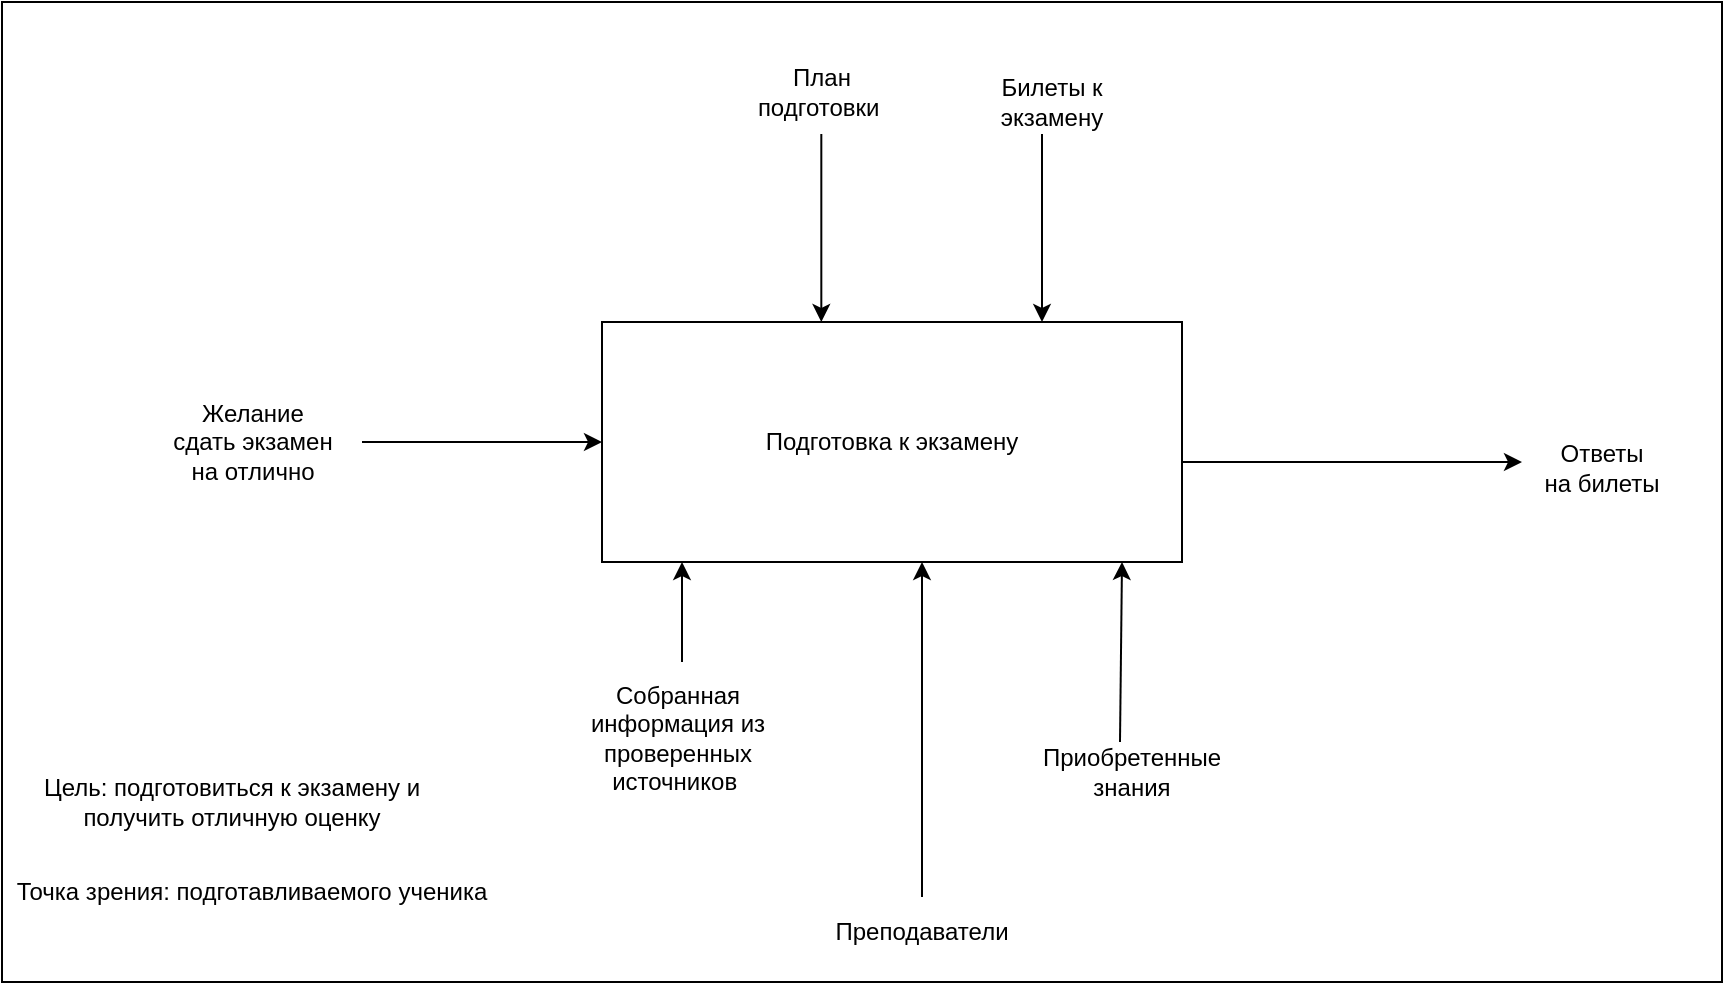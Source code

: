 <mxfile version="20.6.0" type="device"><diagram id="ZZQF8L3Xi1nZzxDUMT8j" name="Страница 1"><mxGraphModel dx="1091" dy="618" grid="1" gridSize="10" guides="1" tooltips="1" connect="1" arrows="1" fold="1" page="1" pageScale="1" pageWidth="827" pageHeight="1169" math="0" shadow="0"><root><mxCell id="0"/><mxCell id="1" parent="0"/><mxCell id="epqevfn_0Kt0ryvxr9YU-29" value="" style="shape=table;startSize=90;container=1;collapsible=0;childLayout=tableLayout;fontStyle=1;align=center;swimlaneLine=0;" parent="1" vertex="1"><mxGeometry x="40" y="170" width="860" height="490" as="geometry"/></mxCell><mxCell id="epqevfn_0Kt0ryvxr9YU-30" value="" style="shape=tableRow;horizontal=0;startSize=0;swimlaneHead=0;swimlaneBody=0;top=0;left=0;bottom=0;right=0;collapsible=0;dropTarget=0;fillColor=none;points=[[0,0.5],[1,0.5]];portConstraint=eastwest;opacity=0;" parent="epqevfn_0Kt0ryvxr9YU-29" vertex="1"><mxGeometry y="90" width="860" height="400" as="geometry"/></mxCell><mxCell id="epqevfn_0Kt0ryvxr9YU-31" value="" style="shape=partialRectangle;html=1;whiteSpace=wrap;connectable=0;fillColor=none;top=0;left=0;bottom=0;right=0;overflow=hidden;opacity=0;" parent="epqevfn_0Kt0ryvxr9YU-30" vertex="1"><mxGeometry width="860" height="400" as="geometry"><mxRectangle width="860" height="400" as="alternateBounds"/></mxGeometry></mxCell><mxCell id="epqevfn_0Kt0ryvxr9YU-1" value="Подготовка к экзамену" style="rounded=0;whiteSpace=wrap;html=1;" parent="1" vertex="1"><mxGeometry x="340" y="330" width="290" height="120" as="geometry"/></mxCell><mxCell id="epqevfn_0Kt0ryvxr9YU-2" value="" style="endArrow=classic;html=1;rounded=0;" parent="1" target="epqevfn_0Kt0ryvxr9YU-1" edge="1"><mxGeometry width="50" height="50" relative="1" as="geometry"><mxPoint x="220" y="390" as="sourcePoint"/><mxPoint x="440" y="410" as="targetPoint"/></mxGeometry></mxCell><mxCell id="epqevfn_0Kt0ryvxr9YU-6" value="Желание сдать экзамен на отлично" style="text;html=1;strokeColor=none;fillColor=none;align=center;verticalAlign=middle;whiteSpace=wrap;rounded=0;" parent="1" vertex="1"><mxGeometry x="122.5" y="362.5" width="85" height="55" as="geometry"/></mxCell><mxCell id="epqevfn_0Kt0ryvxr9YU-7" value="Ответы на билеты" style="text;html=1;strokeColor=none;fillColor=none;align=center;verticalAlign=middle;whiteSpace=wrap;rounded=0;" parent="1" vertex="1"><mxGeometry x="810" y="387.5" width="60" height="30" as="geometry"/></mxCell><mxCell id="epqevfn_0Kt0ryvxr9YU-10" value="Приобретенные знания" style="text;html=1;strokeColor=none;fillColor=none;align=center;verticalAlign=middle;whiteSpace=wrap;rounded=0;" parent="1" vertex="1"><mxGeometry x="560" y="540" width="90" height="30" as="geometry"/></mxCell><mxCell id="epqevfn_0Kt0ryvxr9YU-11" value="Цель: подготовиться к экзамену и получить отличную оценку" style="text;html=1;strokeColor=none;fillColor=none;align=center;verticalAlign=middle;whiteSpace=wrap;rounded=0;" parent="1" vertex="1"><mxGeometry x="40" y="555" width="230" height="30" as="geometry"/></mxCell><mxCell id="epqevfn_0Kt0ryvxr9YU-13" value="Точка зрения: подготавливаемого ученика" style="text;html=1;strokeColor=none;fillColor=none;align=center;verticalAlign=middle;whiteSpace=wrap;rounded=0;" parent="1" vertex="1"><mxGeometry x="40" y="600" width="250" height="30" as="geometry"/></mxCell><mxCell id="TSklT5rXLz5cXYuAyJvy-4" value="" style="endArrow=classic;html=1;rounded=0;" parent="1" edge="1"><mxGeometry width="50" height="50" relative="1" as="geometry"><mxPoint x="630" y="400" as="sourcePoint"/><mxPoint x="800" y="400" as="targetPoint"/></mxGeometry></mxCell><mxCell id="TSklT5rXLz5cXYuAyJvy-5" value="" style="endArrow=classic;html=1;rounded=0;exitX=0;exitY=0.25;exitDx=0;exitDy=0;" parent="1" edge="1"><mxGeometry width="50" height="50" relative="1" as="geometry"><mxPoint x="500" y="617.5" as="sourcePoint"/><mxPoint x="500" y="450" as="targetPoint"/></mxGeometry></mxCell><mxCell id="TSklT5rXLz5cXYuAyJvy-6" value="" style="endArrow=classic;html=1;rounded=0;" parent="1" edge="1"><mxGeometry width="50" height="50" relative="1" as="geometry"><mxPoint x="599" y="540" as="sourcePoint"/><mxPoint x="600" y="450" as="targetPoint"/></mxGeometry></mxCell><mxCell id="TSklT5rXLz5cXYuAyJvy-7" value="План подготовки&amp;nbsp;" style="text;html=1;strokeColor=none;fillColor=none;align=center;verticalAlign=middle;whiteSpace=wrap;rounded=0;" parent="1" vertex="1"><mxGeometry x="420" y="200" width="60" height="30" as="geometry"/></mxCell><mxCell id="TSklT5rXLz5cXYuAyJvy-8" value="" style="endArrow=classic;html=1;rounded=0;entryX=0.5;entryY=0;entryDx=0;entryDy=0;" parent="1" edge="1"><mxGeometry width="50" height="50" relative="1" as="geometry"><mxPoint x="560" y="236" as="sourcePoint"/><mxPoint x="560" y="330.0" as="targetPoint"/></mxGeometry></mxCell><mxCell id="TSklT5rXLz5cXYuAyJvy-10" value="" style="endArrow=classic;html=1;rounded=0;entryX=0.5;entryY=0;entryDx=0;entryDy=0;" parent="1" edge="1"><mxGeometry width="50" height="50" relative="1" as="geometry"><mxPoint x="449.66" y="236" as="sourcePoint"/><mxPoint x="449.66" y="330.0" as="targetPoint"/></mxGeometry></mxCell><mxCell id="TSklT5rXLz5cXYuAyJvy-11" value="Билеты к экзамену" style="text;html=1;strokeColor=none;fillColor=none;align=center;verticalAlign=middle;whiteSpace=wrap;rounded=0;" parent="1" vertex="1"><mxGeometry x="530" y="200" width="70" height="40" as="geometry"/></mxCell><mxCell id="TSklT5rXLz5cXYuAyJvy-12" value="" style="endArrow=classic;html=1;rounded=0;entryX=0.5;entryY=1;entryDx=0;entryDy=0;" parent="1" edge="1"><mxGeometry width="50" height="50" relative="1" as="geometry"><mxPoint x="380" y="500" as="sourcePoint"/><mxPoint x="380" y="450" as="targetPoint"/></mxGeometry></mxCell><mxCell id="TSklT5rXLz5cXYuAyJvy-13" value="Собранная информация из проверенных источников&amp;nbsp;" style="text;html=1;strokeColor=none;fillColor=none;align=center;verticalAlign=middle;whiteSpace=wrap;rounded=0;" parent="1" vertex="1"><mxGeometry x="310" y="495" width="136" height="85" as="geometry"/></mxCell><mxCell id="TSklT5rXLz5cXYuAyJvy-14" value="Преподаватели" style="text;html=1;strokeColor=none;fillColor=none;align=center;verticalAlign=middle;whiteSpace=wrap;rounded=0;" parent="1" vertex="1"><mxGeometry x="470" y="620" width="60" height="30" as="geometry"/></mxCell></root></mxGraphModel></diagram></mxfile>